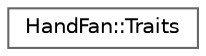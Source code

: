 digraph "Graphical Class Hierarchy"
{
 // LATEX_PDF_SIZE
  bgcolor="transparent";
  edge [fontname=Helvetica,fontsize=10,labelfontname=Helvetica,labelfontsize=10];
  node [fontname=Helvetica,fontsize=10,shape=box,height=0.2,width=0.4];
  rankdir="LR";
  Node0 [id="Node000000",label="HandFan::Traits",height=0.2,width=0.4,color="grey40", fillcolor="white", style="filled",URL="$structHandFan_1_1Traits.html",tooltip=" "];
}
